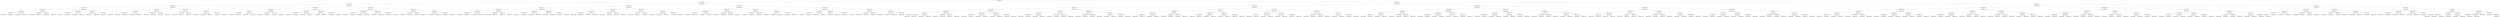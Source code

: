 digraph G{
827386022 [label="Node{data=[4238, 4238]}"]
827386022 -> 166406338
166406338 [label="Node{data=[2588, 2588]}"]
166406338 -> 319801377
319801377 [label="Node{data=[2009, 2009]}"]
319801377 -> 2088413452
2088413452 [label="Node{data=[1555, 1555]}"]
2088413452 -> 1255767037
1255767037 [label="Node{data=[1491, 1491]}"]
1255767037 -> 438626140
438626140 [label="Node{data=[1483, 1483]}"]
438626140 -> 2005363449
2005363449 [label="Node{data=[1314, 1314]}"]
2005363449 -> 1587318732
1587318732 [label="Node{data=[1276, 1276]}"]
1587318732 -> 1595605361
1595605361 [label="Node{data=[1255, 1255]}"]
1587318732 -> 1647842249
1647842249 [label="Node{data=[1289, 1289]}"]
2005363449 -> 774139349
774139349 [label="Node{data=[1456, 1456]}"]
774139349 -> 352089394
352089394 [label="Node{data=[1428, 1428]}"]
774139349 -> 325844565
325844565 [label="Node{data=[1472, 1472]}"]
438626140 -> 829358506
829358506 [label="Node{data=[1487, 1487]}"]
829358506 -> 1017682071
1017682071 [label="Node{data=[1485, 1485]}"]
1017682071 -> 1267347413
1267347413 [label="Node{data=[1484, 1484]}"]
1017682071 -> 123726247
123726247 [label="Node{data=[1486, 1486]}"]
829358506 -> 1324669623
1324669623 [label="Node{data=[1489, 1489]}"]
1324669623 -> 920686558
920686558 [label="Node{data=[1488, 1488]}"]
1324669623 -> 739174992
739174992 [label="Node{data=[1490, 1490]}"]
1255767037 -> 1424243879
1424243879 [label="Node{data=[1499, 1499]}"]
1424243879 -> 1018000878
1018000878 [label="Node{data=[1495, 1495]}"]
1018000878 -> 243373018
243373018 [label="Node{data=[1493, 1493]}"]
243373018 -> 1426502704
1426502704 [label="Node{data=[1492, 1492]}"]
243373018 -> 544389939
544389939 [label="Node{data=[1494, 1494]}"]
1018000878 -> 1999091926
1999091926 [label="Node{data=[1497, 1497]}"]
1999091926 -> 1975184043
1975184043 [label="Node{data=[1496, 1496]}"]
1999091926 -> 360539928
360539928 [label="Node{data=[1498, 1498]}"]
1424243879 -> 543423911
543423911 [label="Node{data=[1551, 1551]}"]
543423911 -> 1791496309
1791496309 [label="Node{data=[1549, 1549]}"]
1791496309 -> 1208303669
1208303669 [label="Node{data=[1548, 1548]}"]
1791496309 -> 910076810
910076810 [label="Node{data=[1550, 1550]}"]
543423911 -> 160425519
160425519 [label="Node{data=[1553, 1553]}"]
160425519 -> 602805459
602805459 [label="Node{data=[1552, 1552]}"]
160425519 -> 1099496563
1099496563 [label="Node{data=[1554, 1554]}"]
2088413452 -> 36269363
36269363 [label="Node{data=[1571, 1571]}"]
36269363 -> 1960926663
1960926663 [label="Node{data=[1563, 1563]}"]
1960926663 -> 670729988
670729988 [label="Node{data=[1559, 1559]}"]
670729988 -> 563584236
563584236 [label="Node{data=[1557, 1557]}"]
563584236 -> 1746812184
1746812184 [label="Node{data=[1556, 1556]}"]
563584236 -> 384785081
384785081 [label="Node{data=[1558, 1558]}"]
670729988 -> 1700670919
1700670919 [label="Node{data=[1561, 1561]}"]
1700670919 -> 2016656764
2016656764 [label="Node{data=[1560, 1560]}"]
1700670919 -> 1633462687
1633462687 [label="Node{data=[1562, 1562]}"]
1960926663 -> 227151263
227151263 [label="Node{data=[1567, 1567]}"]
227151263 -> 430848508
430848508 [label="Node{data=[1565, 1565]}"]
430848508 -> 2081665000
2081665000 [label="Node{data=[1564, 1564]}"]
430848508 -> 2022175140
2022175140 [label="Node{data=[1566, 1566]}"]
227151263 -> 633138654
633138654 [label="Node{data=[1569, 1569]}"]
633138654 -> 1295335756
1295335756 [label="Node{data=[1568, 1568]}"]
633138654 -> 741919725
741919725 [label="Node{data=[1570, 1570]}"]
36269363 -> 1802835231
1802835231 [label="Node{data=[1579, 1579]}"]
1802835231 -> 702928818
702928818 [label="Node{data=[1575, 1575]}"]
702928818 -> 1312672995
1312672995 [label="Node{data=[1573, 1573]}"]
1312672995 -> 615518570
615518570 [label="Node{data=[1572, 1572]}"]
1312672995 -> 1739465998
1739465998 [label="Node{data=[1574, 1574]}"]
702928818 -> 1626416654
1626416654 [label="Node{data=[1577, 1577]}"]
1626416654 -> 1082897447
1082897447 [label="Node{data=[1576, 1576]}"]
1626416654 -> 1679087133
1679087133 [label="Node{data=[1578, 1578]}"]
1802835231 -> 1912867268
1912867268 [label="Node{data=[1714, 1714]}"]
1912867268 -> 464290012
464290012 [label="Node{data=[1712, 1712]}"]
464290012 -> 102446338
102446338 [label="Node{data=[1681, 1681]}"]
464290012 -> 1149087714
1149087714 [label="Node{data=[1713, 1713]}"]
1912867268 -> 384160896
384160896 [label="Node{data=[1743, 1743]}"]
384160896 -> 1773149408
1773149408 [label="Node{data=[1741, 1741]}"]
384160896 -> 920426481
920426481 [label="Node{data=[1822, 1822]}"]
319801377 -> 536292471
536292471 [label="Node{data=[2399, 2399]}"]
536292471 -> 663665373
663665373 [label="Node{data=[2053, 2053]}"]
663665373 -> 1320220112
1320220112 [label="Node{data=[2045, 2045]}"]
1320220112 -> 469860584
469860584 [label="Node{data=[2041, 2041]}"]
469860584 -> 976458635
976458635 [label="Node{data=[2039, 2039]}"]
976458635 -> 1748606530
1748606530 [label="Node{data=[2010, 2010]}"]
976458635 -> 569309408
569309408 [label="Node{data=[2040, 2040]}"]
469860584 -> 829958901
829958901 [label="Node{data=[2043, 2043]}"]
829958901 -> 393300122
393300122 [label="Node{data=[2042, 2042]}"]
829958901 -> 857612216
857612216 [label="Node{data=[2044, 2044]}"]
1320220112 -> 1709295811
1709295811 [label="Node{data=[2049, 2049]}"]
1709295811 -> 356415752
356415752 [label="Node{data=[2047, 2047]}"]
356415752 -> 135714477
135714477 [label="Node{data=[2046, 2046]}"]
356415752 -> 1261890504
1261890504 [label="Node{data=[2048, 2048]}"]
1709295811 -> 544900541
544900541 [label="Node{data=[2051, 2051]}"]
544900541 -> 1181372035
1181372035 [label="Node{data=[2050, 2050]}"]
544900541 -> 2021083997
2021083997 [label="Node{data=[2052, 2052]}"]
663665373 -> 73631536
73631536 [label="Node{data=[2061, 2061]}"]
73631536 -> 1891679596
1891679596 [label="Node{data=[2057, 2057]}"]
1891679596 -> 1682631585
1682631585 [label="Node{data=[2055, 2055]}"]
1682631585 -> 648374742
648374742 [label="Node{data=[2054, 2054]}"]
1682631585 -> 1055334453
1055334453 [label="Node{data=[2056, 2056]}"]
1891679596 -> 1262076248
1262076248 [label="Node{data=[2059, 2059]}"]
1262076248 -> 2015181949
2015181949 [label="Node{data=[2058, 2058]}"]
1262076248 -> 1970995569
1970995569 [label="Node{data=[2060, 2060]}"]
73631536 -> 1914335587
1914335587 [label="Node{data=[2065, 2065]}"]
1914335587 -> 2007780729
2007780729 [label="Node{data=[2063, 2063]}"]
2007780729 -> 1724086565
1724086565 [label="Node{data=[2062, 2062]}"]
2007780729 -> 1268681733
1268681733 [label="Node{data=[2064, 2064]}"]
1914335587 -> 1789820284
1789820284 [label="Node{data=[2120, 2120]}"]
1789820284 -> 2147230421
2147230421 [label="Node{data=[2066, 2066]}"]
1789820284 -> 42694238
42694238 [label="Node{data=[2168, 2168]}"]
536292471 -> 1036659886
1036659886 [label="Node{data=[2448, 2448]}"]
1036659886 -> 605479926
605479926 [label="Node{data=[2440, 2440]}"]
605479926 -> 979535659
979535659 [label="Node{data=[2436, 2436]}"]
979535659 -> 1661087679
1661087679 [label="Node{data=[2401, 2401]}"]
1661087679 -> 255967277
255967277 [label="Node{data=[2400, 2400]}"]
1661087679 -> 484154208
484154208 [label="Node{data=[2402, 2402]}"]
979535659 -> 841878543
841878543 [label="Node{data=[2438, 2438]}"]
841878543 -> 1084465698
1084465698 [label="Node{data=[2437, 2437]}"]
841878543 -> 1105351347
1105351347 [label="Node{data=[2439, 2439]}"]
605479926 -> 27447668
27447668 [label="Node{data=[2444, 2444]}"]
27447668 -> 1135541051
1135541051 [label="Node{data=[2442, 2442]}"]
1135541051 -> 516023262
516023262 [label="Node{data=[2441, 2441]}"]
1135541051 -> 1298488703
1298488703 [label="Node{data=[2443, 2443]}"]
27447668 -> 1524309206
1524309206 [label="Node{data=[2446, 2446]}"]
1524309206 -> 1847083925
1847083925 [label="Node{data=[2445, 2445]}"]
1524309206 -> 2144768667
2144768667 [label="Node{data=[2447, 2447]}"]
1036659886 -> 415213243
415213243 [label="Node{data=[2580, 2580]}"]
415213243 -> 436221142
436221142 [label="Node{data=[2576, 2576]}"]
436221142 -> 908642536
908642536 [label="Node{data=[2463, 2463]}"]
908642536 -> 2099369724
2099369724 [label="Node{data=[2449, 2449]}"]
908642536 -> 407780765
407780765 [label="Node{data=[2561, 2561]}"]
436221142 -> 57875654
57875654 [label="Node{data=[2578, 2578]}"]
57875654 -> 1944906696
1944906696 [label="Node{data=[2577, 2577]}"]
57875654 -> 8996223
8996223 [label="Node{data=[2579, 2579]}"]
415213243 -> 1765941798
1765941798 [label="Node{data=[2584, 2584]}"]
1765941798 -> 1926006500
1926006500 [label="Node{data=[2582, 2582]}"]
1926006500 -> 1718256094
1718256094 [label="Node{data=[2581, 2581]}"]
1926006500 -> 738362065
738362065 [label="Node{data=[2583, 2583]}"]
1765941798 -> 1420412517
1420412517 [label="Node{data=[2586, 2586]}"]
1420412517 -> 1120174514
1120174514 [label="Node{data=[2585, 2585]}"]
1420412517 -> 1880267845
1880267845 [label="Node{data=[2587, 2587]}"]
166406338 -> 1212062876
1212062876 [label="Node{data=[2765, 2765]}"]
1212062876 -> 1379856656
1379856656 [label="Node{data=[2693, 2693]}"]
1379856656 -> 881927156
881927156 [label="Node{data=[2677, 2677]}"]
881927156 -> 1342529943
1342529943 [label="Node{data=[2596, 2596]}"]
1342529943 -> 1826868599
1826868599 [label="Node{data=[2592, 2592]}"]
1826868599 -> 1240467338
1240467338 [label="Node{data=[2590, 2590]}"]
1240467338 -> 1958941635
1958941635 [label="Node{data=[2589, 2589]}"]
1240467338 -> 263310613
263310613 [label="Node{data=[2591, 2591]}"]
1826868599 -> 2102079969
2102079969 [label="Node{data=[2594, 2594]}"]
2102079969 -> 885958037
885958037 [label="Node{data=[2593, 2593]}"]
2102079969 -> 1493169604
1493169604 [label="Node{data=[2595, 2595]}"]
1342529943 -> 1504133803
1504133803 [label="Node{data=[2673, 2673]}"]
1504133803 -> 2101847111
2101847111 [label="Node{data=[2671, 2671]}"]
2101847111 -> 1021596791
1021596791 [label="Node{data=[2597, 2597]}"]
2101847111 -> 454215674
454215674 [label="Node{data=[2672, 2672]}"]
1504133803 -> 2017684521
2017684521 [label="Node{data=[2675, 2675]}"]
2017684521 -> 954632954
954632954 [label="Node{data=[2674, 2674]}"]
2017684521 -> 641672829
641672829 [label="Node{data=[2676, 2676]}"]
881927156 -> 731842647
731842647 [label="Node{data=[2685, 2685]}"]
731842647 -> 1214122793
1214122793 [label="Node{data=[2681, 2681]}"]
1214122793 -> 1155791234
1155791234 [label="Node{data=[2679, 2679]}"]
1155791234 -> 464528301
464528301 [label="Node{data=[2678, 2678]}"]
1155791234 -> 1220435260
1220435260 [label="Node{data=[2680, 2680]}"]
1214122793 -> 1887506497
1887506497 [label="Node{data=[2683, 2683]}"]
1887506497 -> 729143354
729143354 [label="Node{data=[2682, 2682]}"]
1887506497 -> 834808754
834808754 [label="Node{data=[2684, 2684]}"]
731842647 -> 187684619
187684619 [label="Node{data=[2689, 2689]}"]
187684619 -> 1934937399
1934937399 [label="Node{data=[2687, 2687]}"]
1934937399 -> 1994751855
1994751855 [label="Node{data=[2686, 2686]}"]
1934937399 -> 1457149370
1457149370 [label="Node{data=[2688, 2688]}"]
187684619 -> 590895077
590895077 [label="Node{data=[2691, 2691]}"]
590895077 -> 1993345984
1993345984 [label="Node{data=[2690, 2690]}"]
590895077 -> 731061362
731061362 [label="Node{data=[2692, 2692]}"]
1379856656 -> 803269439
803269439 [label="Node{data=[2709, 2709]}"]
803269439 -> 1309021785
1309021785 [label="Node{data=[2701, 2701]}"]
1309021785 -> 947821138
947821138 [label="Node{data=[2697, 2697]}"]
947821138 -> 196964771
196964771 [label="Node{data=[2695, 2695]}"]
196964771 -> 590142200
590142200 [label="Node{data=[2694, 2694]}"]
196964771 -> 1575400474
1575400474 [label="Node{data=[2696, 2696]}"]
947821138 -> 285612542
285612542 [label="Node{data=[2699, 2699]}"]
285612542 -> 1909867028
1909867028 [label="Node{data=[2698, 2698]}"]
285612542 -> 879279564
879279564 [label="Node{data=[2700, 2700]}"]
1309021785 -> 1548126527
1548126527 [label="Node{data=[2705, 2705]}"]
1548126527 -> 2108600992
2108600992 [label="Node{data=[2703, 2703]}"]
2108600992 -> 1043040739
1043040739 [label="Node{data=[2702, 2702]}"]
2108600992 -> 1331479863
1331479863 [label="Node{data=[2704, 2704]}"]
1548126527 -> 666612370
666612370 [label="Node{data=[2707, 2707]}"]
666612370 -> 789065591
789065591 [label="Node{data=[2706, 2706]}"]
666612370 -> 1301209060
1301209060 [label="Node{data=[2708, 2708]}"]
803269439 -> 1683148319
1683148319 [label="Node{data=[2757, 2757]}"]
1683148319 -> 503828261
503828261 [label="Node{data=[2713, 2713]}"]
503828261 -> 1880762373
1880762373 [label="Node{data=[2711, 2711]}"]
1880762373 -> 1271965725
1271965725 [label="Node{data=[2710, 2710]}"]
1880762373 -> 956343630
956343630 [label="Node{data=[2712, 2712]}"]
503828261 -> 425606060
425606060 [label="Node{data=[2755, 2755]}"]
425606060 -> 950362754
950362754 [label="Node{data=[2754, 2754]}"]
425606060 -> 1987814859
1987814859 [label="Node{data=[2756, 2756]}"]
1683148319 -> 1248674975
1248674975 [label="Node{data=[2761, 2761]}"]
1248674975 -> 570852645
570852645 [label="Node{data=[2759, 2759]}"]
570852645 -> 824459925
824459925 [label="Node{data=[2758, 2758]}"]
570852645 -> 442170503
442170503 [label="Node{data=[2760, 2760]}"]
1248674975 -> 984816367
984816367 [label="Node{data=[2763, 2763]}"]
984816367 -> 747282225
747282225 [label="Node{data=[2762, 2762]}"]
984816367 -> 1059668191
1059668191 [label="Node{data=[2764, 2764]}"]
1212062876 -> 1926901113
1926901113 [label="Node{data=[3375, 3375]}"]
1926901113 -> 1344026031
1344026031 [label="Node{data=[3297, 3297]}"]
1344026031 -> 672619402
672619402 [label="Node{data=[2864, 2864]}"]
672619402 -> 1573767663
1573767663 [label="Node{data=[2817, 2817]}"]
1573767663 -> 2120189642
2120189642 [label="Node{data=[2775, 2775]}"]
2120189642 -> 1331652067
1331652067 [label="Node{data=[2766, 2766]}"]
2120189642 -> 1560718473
1560718473 [label="Node{data=[2799, 2799]}"]
1573767663 -> 1849132151
1849132151 [label="Node{data=[2862, 2862]}"]
1849132151 -> 1817982637
1817982637 [label="Node{data=[2829, 2829]}"]
1849132151 -> 1486370488
1486370488 [label="Node{data=[2863, 2863]}"]
672619402 -> 806529990
806529990 [label="Node{data=[2939, 2939]}"]
806529990 -> 1658094991
1658094991 [label="Node{data=[2866, 2866]}"]
1658094991 -> 1873817126
1873817126 [label="Node{data=[2865, 2865]}"]
1658094991 -> 1988425886
1988425886 [label="Node{data=[2886, 2886]}"]
806529990 -> 1399660819
1399660819 [label="Node{data=[3004, 3004]}"]
1399660819 -> 366165516
366165516 [label="Node{data=[2969, 2969]}"]
1399660819 -> 2080174990
2080174990 [label="Node{data=[3113, 3113]}"]
1344026031 -> 720221287
720221287 [label="Node{data=[3367, 3367]}"]
720221287 -> 271740304
271740304 [label="Node{data=[3363, 3363]}"]
271740304 -> 471663300
471663300 [label="Node{data=[3361, 3361]}"]
471663300 -> 14807626
14807626 [label="Node{data=[3329, 3329]}"]
471663300 -> 1206399165
1206399165 [label="Node{data=[3362, 3362]}"]
271740304 -> 1152748349
1152748349 [label="Node{data=[3365, 3365]}"]
1152748349 -> 818588237
818588237 [label="Node{data=[3364, 3364]}"]
1152748349 -> 1068924348
1068924348 [label="Node{data=[3366, 3366]}"]
720221287 -> 970837807
970837807 [label="Node{data=[3371, 3371]}"]
970837807 -> 1373194058
1373194058 [label="Node{data=[3369, 3369]}"]
1373194058 -> 874776574
874776574 [label="Node{data=[3368, 3368]}"]
1373194058 -> 955504475
955504475 [label="Node{data=[3370, 3370]}"]
970837807 -> 1870709725
1870709725 [label="Node{data=[3373, 3373]}"]
1870709725 -> 1954032240
1954032240 [label="Node{data=[3372, 3372]}"]
1870709725 -> 1626855670
1626855670 [label="Node{data=[3374, 3374]}"]
1926901113 -> 1176015548
1176015548 [label="Node{data=[3733, 3733]}"]
1176015548 -> 795819913
795819913 [label="Node{data=[3725, 3725]}"]
795819913 -> 443661246
443661246 [label="Node{data=[3492, 3492]}"]
443661246 -> 1151328366
1151328366 [label="Node{data=[3420, 3420]}"]
1151328366 -> 1175455539
1175455539 [label="Node{data=[3376, 3376]}"]
1151328366 -> 282458895
282458895 [label="Node{data=[3439, 3439]}"]
443661246 -> 133041888
133041888 [label="Node{data=[3723, 3723]}"]
133041888 -> 1011417827
1011417827 [label="Node{data=[3687, 3687]}"]
133041888 -> 2049356742
2049356742 [label="Node{data=[3724, 3724]}"]
795819913 -> 1158951438
1158951438 [label="Node{data=[3729, 3729]}"]
1158951438 -> 855289154
855289154 [label="Node{data=[3727, 3727]}"]
855289154 -> 1188098020
1188098020 [label="Node{data=[3726, 3726]}"]
855289154 -> 153607291
153607291 [label="Node{data=[3728, 3728]}"]
1158951438 -> 1833376531
1833376531 [label="Node{data=[3731, 3731]}"]
1833376531 -> 170928964
170928964 [label="Node{data=[3730, 3730]}"]
1833376531 -> 1264470569
1264470569 [label="Node{data=[3732, 3732]}"]
1176015548 -> 2091750205
2091750205 [label="Node{data=[3897, 3897]}"]
2091750205 -> 703041592
703041592 [label="Node{data=[3737, 3737]}"]
703041592 -> 570881099
570881099 [label="Node{data=[3735, 3735]}"]
570881099 -> 456191264
456191264 [label="Node{data=[3734, 3734]}"]
570881099 -> 194294016
194294016 [label="Node{data=[3736, 3736]}"]
703041592 -> 518489626
518489626 [label="Node{data=[3776, 3776]}"]
518489626 -> 198610209
198610209 [label="Node{data=[3775, 3775]}"]
518489626 -> 395520150
395520150 [label="Node{data=[3843, 3843]}"]
2091750205 -> 958502869
958502869 [label="Node{data=[4234, 4234]}"]
958502869 -> 466883005
466883005 [label="Node{data=[4112, 4112]}"]
466883005 -> 609495139
609495139 [label="Node{data=[4111, 4111]}"]
466883005 -> 713909223
713909223 [label="Node{data=[4233, 4233]}"]
958502869 -> 522700380
522700380 [label="Node{data=[4236, 4236]}"]
522700380 -> 616916476
616916476 [label="Node{data=[4235, 4235]}"]
522700380 -> 559371831
559371831 [label="Node{data=[4237, 4237]}"]
827386022 -> 1619303329
1619303329 [label="Node{data=[8570, 8570]}"]
1619303329 -> 1102095563
1102095563 [label="Node{data=[5434, 5434]}"]
1102095563 -> 1322632068
1322632068 [label="Node{data=[4670, 4670]}"]
1322632068 -> 1437127303
1437127303 [label="Node{data=[4291, 4291]}"]
1437127303 -> 297079296
297079296 [label="Node{data=[4254, 4254]}"]
297079296 -> 1441233409
1441233409 [label="Node{data=[4246, 4246]}"]
1441233409 -> 894323418
894323418 [label="Node{data=[4242, 4242]}"]
894323418 -> 643926558
643926558 [label="Node{data=[4240, 4240]}"]
643926558 -> 536717760
536717760 [label="Node{data=[4239, 4239]}"]
643926558 -> 1898245964
1898245964 [label="Node{data=[4241, 4241]}"]
894323418 -> 922448680
922448680 [label="Node{data=[4244, 4244]}"]
922448680 -> 476069523
476069523 [label="Node{data=[4243, 4243]}"]
922448680 -> 1847670646
1847670646 [label="Node{data=[4245, 4245]}"]
1441233409 -> 950659953
950659953 [label="Node{data=[4250, 4250]}"]
950659953 -> 1428598143
1428598143 [label="Node{data=[4248, 4248]}"]
1428598143 -> 1211078126
1211078126 [label="Node{data=[4247, 4247]}"]
1428598143 -> 802328858
802328858 [label="Node{data=[4249, 4249]}"]
950659953 -> 1490490866
1490490866 [label="Node{data=[4252, 4252]}"]
1490490866 -> 955909826
955909826 [label="Node{data=[4251, 4251]}"]
1490490866 -> 214852822
214852822 [label="Node{data=[4253, 4253]}"]
297079296 -> 934243860
934243860 [label="Node{data=[4283, 4283]}"]
934243860 -> 1463256470
1463256470 [label="Node{data=[4279, 4279]}"]
1463256470 -> 1058231716
1058231716 [label="Node{data=[4277, 4277]}"]
1058231716 -> 1074036292
1074036292 [label="Node{data=[4255, 4255]}"]
1058231716 -> 202860446
202860446 [label="Node{data=[4278, 4278]}"]
1463256470 -> 1743214783
1743214783 [label="Node{data=[4281, 4281]}"]
1743214783 -> 1115463570
1115463570 [label="Node{data=[4280, 4280]}"]
1743214783 -> 568934343
568934343 [label="Node{data=[4282, 4282]}"]
934243860 -> 385189875
385189875 [label="Node{data=[4287, 4287]}"]
385189875 -> 1267337010
1267337010 [label="Node{data=[4285, 4285]}"]
1267337010 -> 1840021982
1840021982 [label="Node{data=[4284, 4284]}"]
1267337010 -> 97750187
97750187 [label="Node{data=[4286, 4286]}"]
385189875 -> 1067665917
1067665917 [label="Node{data=[4289, 4289]}"]
1067665917 -> 604727980
604727980 [label="Node{data=[4288, 4288]}"]
1067665917 -> 757120386
757120386 [label="Node{data=[4290, 4290]}"]
1437127303 -> 881838681
881838681 [label="Node{data=[4459, 4459]}"]
881838681 -> 289837460
289837460 [label="Node{data=[4426, 4426]}"]
289837460 -> 1852299034
1852299034 [label="Node{data=[4341, 4341]}"]
1852299034 -> 1174645753
1174645753 [label="Node{data=[4293, 4293]}"]
1174645753 -> 202669154
202669154 [label="Node{data=[4292, 4292]}"]
1174645753 -> 695965253
695965253 [label="Node{data=[4325, 4325]}"]
1852299034 -> 2037664631
2037664631 [label="Node{data=[4370, 4370]}"]
2037664631 -> 577989571
577989571 [label="Node{data=[4345, 4345]}"]
2037664631 -> 229368963
229368963 [label="Node{data=[4419, 4419]}"]
289837460 -> 2023195341
2023195341 [label="Node{data=[4455, 4455]}"]
2023195341 -> 602100059
602100059 [label="Node{data=[4453, 4453]}"]
602100059 -> 452397975
452397975 [label="Node{data=[4452, 4452]}"]
602100059 -> 1219132342
1219132342 [label="Node{data=[4454, 4454]}"]
2023195341 -> 216992132
216992132 [label="Node{data=[4457, 4457]}"]
216992132 -> 901769419
901769419 [label="Node{data=[4456, 4456]}"]
216992132 -> 397866584
397866584 [label="Node{data=[4458, 4458]}"]
881838681 -> 207247571
207247571 [label="Node{data=[4467, 4467]}"]
207247571 -> 2022560757
2022560757 [label="Node{data=[4463, 4463]}"]
2022560757 -> 851350943
851350943 [label="Node{data=[4461, 4461]}"]
851350943 -> 312127910
312127910 [label="Node{data=[4460, 4460]}"]
851350943 -> 1289289702
1289289702 [label="Node{data=[4462, 4462]}"]
2022560757 -> 1524408307
1524408307 [label="Node{data=[4465, 4465]}"]
1524408307 -> 478735194
478735194 [label="Node{data=[4464, 4464]}"]
1524408307 -> 1540914924
1540914924 [label="Node{data=[4466, 4466]}"]
207247571 -> 1349819838
1349819838 [label="Node{data=[4546, 4546]}"]
1349819838 -> 1860805444
1860805444 [label="Node{data=[4469, 4469]}"]
1860805444 -> 895502328
895502328 [label="Node{data=[4468, 4468]}"]
1860805444 -> 769093798
769093798 [label="Node{data=[4531, 4531]}"]
1349819838 -> 1497010639
1497010639 [label="Node{data=[4603, 4603]}"]
1497010639 -> 2062219823
2062219823 [label="Node{data=[4559, 4559]}"]
1497010639 -> 1300380941
1300380941 [label="Node{data=[4636, 4636]}"]
1322632068 -> 1539716699
1539716699 [label="Node{data=[5129, 5129]}"]
1539716699 -> 1451192325
1451192325 [label="Node{data=[5071, 5071]}"]
1451192325 -> 2078921575
2078921575 [label="Node{data=[5063, 5063]}"]
2078921575 -> 660595522
660595522 [label="Node{data=[5004, 5004]}"]
660595522 -> 1304522012
1304522012 [label="Node{data=[4743, 4743]}"]
1304522012 -> 1611908089
1611908089 [label="Node{data=[4698, 4698]}"]
1304522012 -> 1431590519
1431590519 [label="Node{data=[4977, 4977]}"]
660595522 -> 222947948
222947948 [label="Node{data=[5061, 5061]}"]
222947948 -> 1269223252
1269223252 [label="Node{data=[5060, 5060]}"]
222947948 -> 894747090
894747090 [label="Node{data=[5062, 5062]}"]
2078921575 -> 1111809761
1111809761 [label="Node{data=[5067, 5067]}"]
1111809761 -> 1853007
1853007 [label="Node{data=[5065, 5065]}"]
1853007 -> 2109601143
2109601143 [label="Node{data=[5064, 5064]}"]
1853007 -> 1861546307
1861546307 [label="Node{data=[5066, 5066]}"]
1111809761 -> 170105258
170105258 [label="Node{data=[5069, 5069]}"]
170105258 -> 1760528543
1760528543 [label="Node{data=[5068, 5068]}"]
170105258 -> 2053885624
2053885624 [label="Node{data=[5070, 5070]}"]
1451192325 -> 870078047
870078047 [label="Node{data=[5121, 5121]}"]
870078047 -> 623142727
623142727 [label="Node{data=[5075, 5075]}"]
623142727 -> 823896076
823896076 [label="Node{data=[5073, 5073]}"]
823896076 -> 354533017
354533017 [label="Node{data=[5072, 5072]}"]
823896076 -> 1142848716
1142848716 [label="Node{data=[5074, 5074]}"]
623142727 -> 1116091735
1116091735 [label="Node{data=[5077, 5077]}"]
1116091735 -> 775012035
775012035 [label="Node{data=[5076, 5076]}"]
1116091735 -> 922491114
922491114 [label="Node{data=[5120, 5120]}"]
870078047 -> 28572389
28572389 [label="Node{data=[5125, 5125]}"]
28572389 -> 1919699721
1919699721 [label="Node{data=[5123, 5123]}"]
1919699721 -> 1359488033
1359488033 [label="Node{data=[5122, 5122]}"]
1919699721 -> 132468130
132468130 [label="Node{data=[5124, 5124]}"]
28572389 -> 429914985
429914985 [label="Node{data=[5127, 5127]}"]
429914985 -> 163303248
163303248 [label="Node{data=[5126, 5126]}"]
429914985 -> 419613546
419613546 [label="Node{data=[5128, 5128]}"]
1539716699 -> 883363253
883363253 [label="Node{data=[5145, 5145]}"]
883363253 -> 1376120059
1376120059 [label="Node{data=[5137, 5137]}"]
1376120059 -> 85158052
85158052 [label="Node{data=[5133, 5133]}"]
85158052 -> 180730615
180730615 [label="Node{data=[5131, 5131]}"]
180730615 -> 109302975
109302975 [label="Node{data=[5130, 5130]}"]
180730615 -> 2073858720
2073858720 [label="Node{data=[5132, 5132]}"]
85158052 -> 1708430143
1708430143 [label="Node{data=[5135, 5135]}"]
1708430143 -> 1122082672
1122082672 [label="Node{data=[5134, 5134]}"]
1708430143 -> 1516211647
1516211647 [label="Node{data=[5136, 5136]}"]
1376120059 -> 1162419654
1162419654 [label="Node{data=[5141, 5141]}"]
1162419654 -> 71643963
71643963 [label="Node{data=[5139, 5139]}"]
71643963 -> 1251030748
1251030748 [label="Node{data=[5138, 5138]}"]
71643963 -> 1812293700
1812293700 [label="Node{data=[5140, 5140]}"]
1162419654 -> 1638919983
1638919983 [label="Node{data=[5143, 5143]}"]
1638919983 -> 1281283274
1281283274 [label="Node{data=[5142, 5142]}"]
1638919983 -> 255470667
255470667 [label="Node{data=[5144, 5144]}"]
883363253 -> 1211769504
1211769504 [label="Node{data=[5153, 5153]}"]
1211769504 -> 1458727455
1458727455 [label="Node{data=[5149, 5149]}"]
1458727455 -> 1823480975
1823480975 [label="Node{data=[5147, 5147]}"]
1823480975 -> 842411302
842411302 [label="Node{data=[5146, 5146]}"]
1823480975 -> 729818850
729818850 [label="Node{data=[5148, 5148]}"]
1458727455 -> 1860633375
1860633375 [label="Node{data=[5151, 5151]}"]
1860633375 -> 48184872
48184872 [label="Node{data=[5150, 5150]}"]
1860633375 -> 17005640
17005640 [label="Node{data=[5152, 5152]}"]
1211769504 -> 723447228
723447228 [label="Node{data=[5157, 5157]}"]
723447228 -> 2109205563
2109205563 [label="Node{data=[5155, 5155]}"]
2109205563 -> 107131867
107131867 [label="Node{data=[5154, 5154]}"]
2109205563 -> 471432803
471432803 [label="Node{data=[5156, 5156]}"]
723447228 -> 1085670225
1085670225 [label="Node{data=[5159, 5159]}"]
1085670225 -> 44235080
44235080 [label="Node{data=[5158, 5158]}"]
1085670225 -> 298675884
298675884 [label="Node{data=[5433, 5433]}"]
1102095563 -> 1190195344
1190195344 [label="Node{data=[7442, 7442]}"]
1190195344 -> 908910484
908910484 [label="Node{data=[5478, 5478]}"]
908910484 -> 592513184
592513184 [label="Node{data=[5450, 5450]}"]
592513184 -> 1494465128
1494465128 [label="Node{data=[5442, 5442]}"]
1494465128 -> 413574570
413574570 [label="Node{data=[5438, 5438]}"]
413574570 -> 1210452309
1210452309 [label="Node{data=[5436, 5436]}"]
1210452309 -> 1670978809
1670978809 [label="Node{data=[5435, 5435]}"]
1210452309 -> 656226840
656226840 [label="Node{data=[5437, 5437]}"]
413574570 -> 180048036
180048036 [label="Node{data=[5440, 5440]}"]
180048036 -> 1924107271
1924107271 [label="Node{data=[5439, 5439]}"]
180048036 -> 1509570687
1509570687 [label="Node{data=[5441, 5441]}"]
1494465128 -> 393811106
393811106 [label="Node{data=[5446, 5446]}"]
393811106 -> 1192708249
1192708249 [label="Node{data=[5444, 5444]}"]
1192708249 -> 1230384072
1230384072 [label="Node{data=[5443, 5443]}"]
1192708249 -> 1097325405
1097325405 [label="Node{data=[5445, 5445]}"]
393811106 -> 518261719
518261719 [label="Node{data=[5448, 5448]}"]
518261719 -> 1674238738
1674238738 [label="Node{data=[5447, 5447]}"]
518261719 -> 456832200
456832200 [label="Node{data=[5449, 5449]}"]
592513184 -> 1693985217
1693985217 [label="Node{data=[5470, 5470]}"]
1693985217 -> 1518091322
1518091322 [label="Node{data=[5466, 5466]}"]
1518091322 -> 1868267052
1868267052 [label="Node{data=[5464, 5464]}"]
1868267052 -> 562629627
562629627 [label="Node{data=[5463, 5463]}"]
1868267052 -> 68847658
68847658 [label="Node{data=[5465, 5465]}"]
1518091322 -> 1069345151
1069345151 [label="Node{data=[5468, 5468]}"]
1069345151 -> 186796730
186796730 [label="Node{data=[5467, 5467]}"]
1069345151 -> 1646092022
1646092022 [label="Node{data=[5469, 5469]}"]
1693985217 -> 840356167
840356167 [label="Node{data=[5474, 5474]}"]
840356167 -> 1790521707
1790521707 [label="Node{data=[5472, 5472]}"]
1790521707 -> 1935135004
1935135004 [label="Node{data=[5471, 5471]}"]
1790521707 -> 2067123054
2067123054 [label="Node{data=[5473, 5473]}"]
840356167 -> 2133701030
2133701030 [label="Node{data=[5476, 5476]}"]
2133701030 -> 1555887425
1555887425 [label="Node{data=[5475, 5475]}"]
2133701030 -> 288231675
288231675 [label="Node{data=[5477, 5477]}"]
908910484 -> 1150666507
1150666507 [label="Node{data=[5847, 5847]}"]
1150666507 -> 1453850302
1453850302 [label="Node{data=[5813, 5813]}"]
1453850302 -> 1829380054
1829380054 [label="Node{data=[5482, 5482]}"]
1829380054 -> 214065988
214065988 [label="Node{data=[5480, 5480]}"]
214065988 -> 1711620168
1711620168 [label="Node{data=[5479, 5479]}"]
214065988 -> 255721528
255721528 [label="Node{data=[5481, 5481]}"]
1829380054 -> 846678694
846678694 [label="Node{data=[5607, 5607]}"]
846678694 -> 758175727
758175727 [label="Node{data=[5483, 5483]}"]
846678694 -> 1643889921
1643889921 [label="Node{data=[5632, 5632]}"]
1453850302 -> 515585734
515585734 [label="Node{data=[5843, 5843]}"]
515585734 -> 370240973
370240973 [label="Node{data=[5841, 5841]}"]
370240973 -> 1035296591
1035296591 [label="Node{data=[5840, 5840]}"]
370240973 -> 47797813
47797813 [label="Node{data=[5842, 5842]}"]
515585734 -> 1158897070
1158897070 [label="Node{data=[5845, 5845]}"]
1158897070 -> 1483816900
1483816900 [label="Node{data=[5844, 5844]}"]
1158897070 -> 1328106658
1328106658 [label="Node{data=[5846, 5846]}"]
1150666507 -> 126469004
126469004 [label="Node{data=[5855, 5855]}"]
126469004 -> 1479020798
1479020798 [label="Node{data=[5851, 5851]}"]
1479020798 -> 167152416
167152416 [label="Node{data=[5849, 5849]}"]
167152416 -> 205495008
205495008 [label="Node{data=[5848, 5848]}"]
167152416 -> 1172553032
1172553032 [label="Node{data=[5850, 5850]}"]
1479020798 -> 1565846250
1565846250 [label="Node{data=[5853, 5853]}"]
1565846250 -> 1615255019
1615255019 [label="Node{data=[5852, 5852]}"]
1565846250 -> 283028377
283028377 [label="Node{data=[5854, 5854]}"]
126469004 -> 1208966455
1208966455 [label="Node{data=[7438, 7438]}"]
1208966455 -> 846658918
846658918 [label="Node{data=[5955, 5955]}"]
846658918 -> 1690931022
1690931022 [label="Node{data=[5914, 5914]}"]
846658918 -> 28209709
28209709 [label="Node{data=[6408, 6408]}"]
1208966455 -> 872051146
872051146 [label="Node{data=[7440, 7440]}"]
872051146 -> 912406302
912406302 [label="Node{data=[7439, 7439]}"]
872051146 -> 511274339
511274339 [label="Node{data=[7441, 7441]}"]
1190195344 -> 1815366555
1815366555 [label="Node{data=[8538, 8538]}"]
1815366555 -> 203428854
203428854 [label="Node{data=[7946, 7946]}"]
203428854 -> 727519147
727519147 [label="Node{data=[7450, 7450]}"]
727519147 -> 2124053974
2124053974 [label="Node{data=[7446, 7446]}"]
2124053974 -> 809273613
809273613 [label="Node{data=[7444, 7444]}"]
809273613 -> 1016038239
1016038239 [label="Node{data=[7443, 7443]}"]
809273613 -> 2146231090
2146231090 [label="Node{data=[7445, 7445]}"]
2124053974 -> 1379222996
1379222996 [label="Node{data=[7448, 7448]}"]
1379222996 -> 102095486
102095486 [label="Node{data=[7447, 7447]}"]
1379222996 -> 1178612888
1178612888 [label="Node{data=[7449, 7449]}"]
727519147 -> 1580050961
1580050961 [label="Node{data=[7620, 7620]}"]
1580050961 -> 651059173
651059173 [label="Node{data=[7452, 7452]}"]
651059173 -> 245409640
245409640 [label="Node{data=[7451, 7451]}"]
651059173 -> 1233368784
1233368784 [label="Node{data=[7545, 7545]}"]
1580050961 -> 2060316883
2060316883 [label="Node{data=[7622, 7622]}"]
2060316883 -> 774416664
774416664 [label="Node{data=[7621, 7621]}"]
2060316883 -> 632868946
632868946 [label="Node{data=[7714, 7714]}"]
203428854 -> 1901713155
1901713155 [label="Node{data=[8530, 8530]}"]
1901713155 -> 1686629011
1686629011 [label="Node{data=[8526, 8526]}"]
1686629011 -> 260894578
260894578 [label="Node{data=[8023, 8023]}"]
260894578 -> 1817547921
1817547921 [label="Node{data=[7994, 7994]}"]
260894578 -> 1401661399
1401661399 [label="Node{data=[8498, 8498]}"]
1686629011 -> 134421575
134421575 [label="Node{data=[8528, 8528]}"]
134421575 -> 1620870474
1620870474 [label="Node{data=[8527, 8527]}"]
134421575 -> 539849940
539849940 [label="Node{data=[8529, 8529]}"]
1901713155 -> 773245465
773245465 [label="Node{data=[8534, 8534]}"]
773245465 -> 1046940344
1046940344 [label="Node{data=[8532, 8532]}"]
1046940344 -> 987070187
987070187 [label="Node{data=[8531, 8531]}"]
1046940344 -> 1905604273
1905604273 [label="Node{data=[8533, 8533]}"]
773245465 -> 1766554776
1766554776 [label="Node{data=[8536, 8536]}"]
1766554776 -> 1879022019
1879022019 [label="Node{data=[8535, 8535]}"]
1766554776 -> 2127335665
2127335665 [label="Node{data=[8537, 8537]}"]
1815366555 -> 640942375
640942375 [label="Node{data=[8554, 8554]}"]
640942375 -> 338233029
338233029 [label="Node{data=[8546, 8546]}"]
338233029 -> 126596098
126596098 [label="Node{data=[8542, 8542]}"]
126596098 -> 500889370
500889370 [label="Node{data=[8540, 8540]}"]
500889370 -> 467787967
467787967 [label="Node{data=[8539, 8539]}"]
500889370 -> 1201848872
1201848872 [label="Node{data=[8541, 8541]}"]
126596098 -> 492000634
492000634 [label="Node{data=[8544, 8544]}"]
492000634 -> 1467683821
1467683821 [label="Node{data=[8543, 8543]}"]
492000634 -> 1124853157
1124853157 [label="Node{data=[8545, 8545]}"]
338233029 -> 308923502
308923502 [label="Node{data=[8550, 8550]}"]
308923502 -> 353809372
353809372 [label="Node{data=[8548, 8548]}"]
353809372 -> 444415720
444415720 [label="Node{data=[8547, 8547]}"]
353809372 -> 113759951
113759951 [label="Node{data=[8549, 8549]}"]
308923502 -> 1519481029
1519481029 [label="Node{data=[8552, 8552]}"]
1519481029 -> 2050600984
2050600984 [label="Node{data=[8551, 8551]}"]
1519481029 -> 155212745
155212745 [label="Node{data=[8553, 8553]}"]
640942375 -> 831096192
831096192 [label="Node{data=[8562, 8562]}"]
831096192 -> 1624235052
1624235052 [label="Node{data=[8558, 8558]}"]
1624235052 -> 1463880029
1463880029 [label="Node{data=[8556, 8556]}"]
1463880029 -> 1557438063
1557438063 [label="Node{data=[8555, 8555]}"]
1463880029 -> 562865648
562865648 [label="Node{data=[8557, 8557]}"]
1624235052 -> 1060909905
1060909905 [label="Node{data=[8560, 8560]}"]
1060909905 -> 1625869834
1625869834 [label="Node{data=[8559, 8559]}"]
1060909905 -> 414647198
414647198 [label="Node{data=[8561, 8561]}"]
831096192 -> 1548781149
1548781149 [label="Node{data=[8566, 8566]}"]
1548781149 -> 44601405
44601405 [label="Node{data=[8564, 8564]}"]
44601405 -> 605460220
605460220 [label="Node{data=[8563, 8563]}"]
44601405 -> 69061139
69061139 [label="Node{data=[8565, 8565]}"]
1548781149 -> 1554503331
1554503331 [label="Node{data=[8568, 8568]}"]
1554503331 -> 449350770
449350770 [label="Node{data=[8567, 8567]}"]
1554503331 -> 184113313
184113313 [label="Node{data=[8569, 8569]}"]
1619303329 -> 1625183935
1625183935 [label="Node{data=[9271, 9271]}"]
1625183935 -> 44996297
44996297 [label="Node{data=[8634, 8634]}"]
44996297 -> 1549480434
1549480434 [label="Node{data=[8602, 8602]}"]
1549480434 -> 472336008
472336008 [label="Node{data=[8586, 8586]}"]
472336008 -> 241078301
241078301 [label="Node{data=[8578, 8578]}"]
241078301 -> 2024818625
2024818625 [label="Node{data=[8574, 8574]}"]
2024818625 -> 2103524740
2103524740 [label="Node{data=[8572, 8572]}"]
2103524740 -> 1540630438
1540630438 [label="Node{data=[8571, 8571]}"]
2103524740 -> 561027769
561027769 [label="Node{data=[8573, 8573]}"]
2024818625 -> 1527009049
1527009049 [label="Node{data=[8576, 8576]}"]
1527009049 -> 805164256
805164256 [label="Node{data=[8575, 8575]}"]
1527009049 -> 1433284526
1433284526 [label="Node{data=[8577, 8577]}"]
241078301 -> 1894699752
1894699752 [label="Node{data=[8582, 8582]}"]
1894699752 -> 166405995
166405995 [label="Node{data=[8580, 8580]}"]
166405995 -> 1215342690
1215342690 [label="Node{data=[8579, 8579]}"]
166405995 -> 1816657309
1816657309 [label="Node{data=[8581, 8581]}"]
1894699752 -> 1782057839
1782057839 [label="Node{data=[8584, 8584]}"]
1782057839 -> 985184572
985184572 [label="Node{data=[8583, 8583]}"]
1782057839 -> 2009474481
2009474481 [label="Node{data=[8585, 8585]}"]
472336008 -> 616465857
616465857 [label="Node{data=[8594, 8594]}"]
616465857 -> 251105610
251105610 [label="Node{data=[8590, 8590]}"]
251105610 -> 1912191217
1912191217 [label="Node{data=[8588, 8588]}"]
1912191217 -> 936702162
936702162 [label="Node{data=[8587, 8587]}"]
1912191217 -> 1737816932
1737816932 [label="Node{data=[8589, 8589]}"]
251105610 -> 1432046365
1432046365 [label="Node{data=[8592, 8592]}"]
1432046365 -> 1775853431
1775853431 [label="Node{data=[8591, 8591]}"]
1432046365 -> 2040226046
2040226046 [label="Node{data=[8593, 8593]}"]
616465857 -> 957676402
957676402 [label="Node{data=[8598, 8598]}"]
957676402 -> 907562222
907562222 [label="Node{data=[8596, 8596]}"]
907562222 -> 362389437
362389437 [label="Node{data=[8595, 8595]}"]
907562222 -> 933728608
933728608 [label="Node{data=[8597, 8597]}"]
957676402 -> 695608205
695608205 [label="Node{data=[8600, 8600]}"]
695608205 -> 1568503153
1568503153 [label="Node{data=[8599, 8599]}"]
695608205 -> 79723796
79723796 [label="Node{data=[8601, 8601]}"]
1549480434 -> 258457725
258457725 [label="Node{data=[8618, 8618]}"]
258457725 -> 387313751
387313751 [label="Node{data=[8610, 8610]}"]
387313751 -> 569755961
569755961 [label="Node{data=[8606, 8606]}"]
569755961 -> 651831502
651831502 [label="Node{data=[8604, 8604]}"]
651831502 -> 386887744
386887744 [label="Node{data=[8603, 8603]}"]
651831502 -> 799059390
799059390 [label="Node{data=[8605, 8605]}"]
569755961 -> 538121586
538121586 [label="Node{data=[8608, 8608]}"]
538121586 -> 1475925478
1475925478 [label="Node{data=[8607, 8607]}"]
538121586 -> 991502889
991502889 [label="Node{data=[8609, 8609]}"]
387313751 -> 301905321
301905321 [label="Node{data=[8614, 8614]}"]
301905321 -> 704547425
704547425 [label="Node{data=[8612, 8612]}"]
704547425 -> 943205725
943205725 [label="Node{data=[8611, 8611]}"]
704547425 -> 1254246425
1254246425 [label="Node{data=[8613, 8613]}"]
301905321 -> 779484949
779484949 [label="Node{data=[8616, 8616]}"]
779484949 -> 1938150712
1938150712 [label="Node{data=[8615, 8615]}"]
779484949 -> 170806480
170806480 [label="Node{data=[8617, 8617]}"]
258457725 -> 1383358220
1383358220 [label="Node{data=[8626, 8626]}"]
1383358220 -> 1400409856
1400409856 [label="Node{data=[8622, 8622]}"]
1400409856 -> 235514946
235514946 [label="Node{data=[8620, 8620]}"]
235514946 -> 1991850399
1991850399 [label="Node{data=[8619, 8619]}"]
235514946 -> 113607803
113607803 [label="Node{data=[8621, 8621]}"]
1400409856 -> 298982188
298982188 [label="Node{data=[8624, 8624]}"]
298982188 -> 1383784168
1383784168 [label="Node{data=[8623, 8623]}"]
298982188 -> 1840275705
1840275705 [label="Node{data=[8625, 8625]}"]
1383358220 -> 1207748456
1207748456 [label="Node{data=[8630, 8630]}"]
1207748456 -> 1190576064
1190576064 [label="Node{data=[8628, 8628]}"]
1190576064 -> 1124050024
1124050024 [label="Node{data=[8627, 8627]}"]
1190576064 -> 740729702
740729702 [label="Node{data=[8629, 8629]}"]
1207748456 -> 222361101
222361101 [label="Node{data=[8632, 8632]}"]
222361101 -> 2126201050
2126201050 [label="Node{data=[8631, 8631]}"]
222361101 -> 1096312705
1096312705 [label="Node{data=[8633, 8633]}"]
44996297 -> 1492963679
1492963679 [label="Node{data=[9239, 9239]}"]
1492963679 -> 1376171219
1376171219 [label="Node{data=[8650, 8650]}"]
1376171219 -> 1990169561
1990169561 [label="Node{data=[8642, 8642]}"]
1990169561 -> 1962514148
1962514148 [label="Node{data=[8638, 8638]}"]
1962514148 -> 1244776205
1244776205 [label="Node{data=[8636, 8636]}"]
1244776205 -> 771117748
771117748 [label="Node{data=[8635, 8635]}"]
1244776205 -> 662510984
662510984 [label="Node{data=[8637, 8637]}"]
1962514148 -> 529260853
529260853 [label="Node{data=[8640, 8640]}"]
529260853 -> 1539724390
1539724390 [label="Node{data=[8639, 8639]}"]
529260853 -> 1153097304
1153097304 [label="Node{data=[8641, 8641]}"]
1990169561 -> 199494170
199494170 [label="Node{data=[8646, 8646]}"]
199494170 -> 1269219354
1269219354 [label="Node{data=[8644, 8644]}"]
1269219354 -> 573233260
573233260 [label="Node{data=[8643, 8643]}"]
1269219354 -> 812681839
812681839 [label="Node{data=[8645, 8645]}"]
199494170 -> 468705953
468705953 [label="Node{data=[8648, 8648]}"]
468705953 -> 1723094998
1723094998 [label="Node{data=[8647, 8647]}"]
468705953 -> 304683732
304683732 [label="Node{data=[8649, 8649]}"]
1376171219 -> 650041612
650041612 [label="Node{data=[9231, 9231]}"]
650041612 -> 1109446032
1109446032 [label="Node{data=[9227, 9227]}"]
1109446032 -> 107882725
107882725 [label="Node{data=[9225, 9225]}"]
107882725 -> 1548447046
1548447046 [label="Node{data=[8651, 8651]}"]
107882725 -> 216906106
216906106 [label="Node{data=[9226, 9226]}"]
1109446032 -> 1223014714
1223014714 [label="Node{data=[9229, 9229]}"]
1223014714 -> 1069259203
1069259203 [label="Node{data=[9228, 9228]}"]
1223014714 -> 941482543
941482543 [label="Node{data=[9230, 9230]}"]
650041612 -> 1499118143
1499118143 [label="Node{data=[9235, 9235]}"]
1499118143 -> 1007936583
1007936583 [label="Node{data=[9233, 9233]}"]
1007936583 -> 1602553735
1602553735 [label="Node{data=[9232, 9232]}"]
1007936583 -> 148806338
148806338 [label="Node{data=[9234, 9234]}"]
1499118143 -> 72962724
72962724 [label="Node{data=[9237, 9237]}"]
72962724 -> 659275700
659275700 [label="Node{data=[9236, 9236]}"]
72962724 -> 1350909413
1350909413 [label="Node{data=[9238, 9238]}"]
1492963679 -> 745649597
745649597 [label="Node{data=[9255, 9255]}"]
745649597 -> 1651711717
1651711717 [label="Node{data=[9247, 9247]}"]
1651711717 -> 415218432
415218432 [label="Node{data=[9243, 9243]}"]
415218432 -> 1638713319
1638713319 [label="Node{data=[9241, 9241]}"]
1638713319 -> 1079069234
1079069234 [label="Node{data=[9240, 9240]}"]
1638713319 -> 976220395
976220395 [label="Node{data=[9242, 9242]}"]
415218432 -> 1605188373
1605188373 [label="Node{data=[9245, 9245]}"]
1605188373 -> 1480154360
1480154360 [label="Node{data=[9244, 9244]}"]
1605188373 -> 317951255
317951255 [label="Node{data=[9246, 9246]}"]
1651711717 -> 1470013194
1470013194 [label="Node{data=[9251, 9251]}"]
1470013194 -> 1641902975
1641902975 [label="Node{data=[9249, 9249]}"]
1641902975 -> 1938898208
1938898208 [label="Node{data=[9248, 9248]}"]
1641902975 -> 2097450352
2097450352 [label="Node{data=[9250, 9250]}"]
1470013194 -> 1589721877
1589721877 [label="Node{data=[9253, 9253]}"]
1589721877 -> 1410202937
1410202937 [label="Node{data=[9252, 9252]}"]
1589721877 -> 772776613
772776613 [label="Node{data=[9254, 9254]}"]
745649597 -> 2008667417
2008667417 [label="Node{data=[9263, 9263]}"]
2008667417 -> 553079144
553079144 [label="Node{data=[9259, 9259]}"]
553079144 -> 464028794
464028794 [label="Node{data=[9257, 9257]}"]
464028794 -> 1214318368
1214318368 [label="Node{data=[9256, 9256]}"]
464028794 -> 1908998696
1908998696 [label="Node{data=[9258, 9258]}"]
553079144 -> 1798271336
1798271336 [label="Node{data=[9261, 9261]}"]
1798271336 -> 880517923
880517923 [label="Node{data=[9260, 9260]}"]
1798271336 -> 1952705163
1952705163 [label="Node{data=[9262, 9262]}"]
2008667417 -> 1292004973
1292004973 [label="Node{data=[9267, 9267]}"]
1292004973 -> 1572270740
1572270740 [label="Node{data=[9265, 9265]}"]
1572270740 -> 884809914
884809914 [label="Node{data=[9264, 9264]}"]
1572270740 -> 1600234260
1600234260 [label="Node{data=[9266, 9266]}"]
1292004973 -> 21942163
21942163 [label="Node{data=[9269, 9269]}"]
21942163 -> 1803988860
1803988860 [label="Node{data=[9268, 9268]}"]
21942163 -> 920906310
920906310 [label="Node{data=[9270, 9270]}"]
1625183935 -> 1682474637
1682474637 [label="Node{data=[9303, 9303]}"]
1682474637 -> 328069056
328069056 [label="Node{data=[9287, 9287]}"]
328069056 -> 1294880642
1294880642 [label="Node{data=[9279, 9279]}"]
1294880642 -> 1681276347
1681276347 [label="Node{data=[9275, 9275]}"]
1681276347 -> 1147839326
1147839326 [label="Node{data=[9273, 9273]}"]
1147839326 -> 946190332
946190332 [label="Node{data=[9272, 9272]}"]
1147839326 -> 126397741
126397741 [label="Node{data=[9274, 9274]}"]
1681276347 -> 1384551298
1384551298 [label="Node{data=[9277, 9277]}"]
1384551298 -> 1139256031
1139256031 [label="Node{data=[9276, 9276]}"]
1384551298 -> 1453866760
1453866760 [label="Node{data=[9278, 9278]}"]
1294880642 -> 336269621
336269621 [label="Node{data=[9283, 9283]}"]
336269621 -> 1928825525
1928825525 [label="Node{data=[9281, 9281]}"]
1928825525 -> 213415782
213415782 [label="Node{data=[9280, 9280]}"]
1928825525 -> 469719430
469719430 [label="Node{data=[9282, 9282]}"]
336269621 -> 1462854005
1462854005 [label="Node{data=[9285, 9285]}"]
1462854005 -> 433974020
433974020 [label="Node{data=[9284, 9284]}"]
1462854005 -> 1443998750
1443998750 [label="Node{data=[9286, 9286]}"]
328069056 -> 935586867
935586867 [label="Node{data=[9295, 9295]}"]
935586867 -> 1797593463
1797593463 [label="Node{data=[9291, 9291]}"]
1797593463 -> 492194524
492194524 [label="Node{data=[9289, 9289]}"]
492194524 -> 1182557236
1182557236 [label="Node{data=[9288, 9288]}"]
492194524 -> 1861663420
1861663420 [label="Node{data=[9290, 9290]}"]
1797593463 -> 769390772
769390772 [label="Node{data=[9293, 9293]}"]
769390772 -> 41174905
41174905 [label="Node{data=[9292, 9292]}"]
769390772 -> 663543495
663543495 [label="Node{data=[9294, 9294]}"]
935586867 -> 2088022992
2088022992 [label="Node{data=[9299, 9299]}"]
2088022992 -> 236518066
236518066 [label="Node{data=[9297, 9297]}"]
236518066 -> 787954567
787954567 [label="Node{data=[9296, 9296]}"]
236518066 -> 1867297400
1867297400 [label="Node{data=[9298, 9298]}"]
2088022992 -> 914318962
914318962 [label="Node{data=[9301, 9301]}"]
914318962 -> 2138822501
2138822501 [label="Node{data=[9300, 9300]}"]
914318962 -> 1749544974
1749544974 [label="Node{data=[9302, 9302]}"]
1682474637 -> 1653755916
1653755916 [label="Node{data=[9319, 9319]}"]
1653755916 -> 798222042
798222042 [label="Node{data=[9311, 9311]}"]
798222042 -> 250797234
250797234 [label="Node{data=[9307, 9307]}"]
250797234 -> 1499630306
1499630306 [label="Node{data=[9305, 9305]}"]
1499630306 -> 696300530
696300530 [label="Node{data=[9304, 9304]}"]
1499630306 -> 429204782
429204782 [label="Node{data=[9306, 9306]}"]
250797234 -> 26897890
26897890 [label="Node{data=[9309, 9309]}"]
26897890 -> 1281544873
1281544873 [label="Node{data=[9308, 9308]}"]
26897890 -> 1615980532
1615980532 [label="Node{data=[9310, 9310]}"]
798222042 -> 1356661381
1356661381 [label="Node{data=[9315, 9315]}"]
1356661381 -> 41582593
41582593 [label="Node{data=[9313, 9313]}"]
41582593 -> 1490546045
1490546045 [label="Node{data=[9312, 9312]}"]
41582593 -> 928436180
928436180 [label="Node{data=[9314, 9314]}"]
1356661381 -> 254229137
254229137 [label="Node{data=[9317, 9317]}"]
254229137 -> 1502333436
1502333436 [label="Node{data=[9316, 9316]}"]
254229137 -> 1053846453
1053846453 [label="Node{data=[9318, 9318]}"]
1653755916 -> 1073294292
1073294292 [label="Node{data=[9335, 9335]}"]
1073294292 -> 154955016
154955016 [label="Node{data=[9327, 9327]}"]
154955016 -> 243237370
243237370 [label="Node{data=[9323, 9323]}"]
243237370 -> 860872259
860872259 [label="Node{data=[9321, 9321]}"]
860872259 -> 1159656565
1159656565 [label="Node{data=[9320, 9320]}"]
860872259 -> 799053299
799053299 [label="Node{data=[9322, 9322]}"]
243237370 -> 1570943404
1570943404 [label="Node{data=[9325, 9325]}"]
1570943404 -> 273858973
273858973 [label="Node{data=[9324, 9324]}"]
1570943404 -> 584917694
584917694 [label="Node{data=[9326, 9326]}"]
154955016 -> 167322651
167322651 [label="Node{data=[9331, 9331]}"]
167322651 -> 1100929881
1100929881 [label="Node{data=[9329, 9329]}"]
1100929881 -> 1195812062
1195812062 [label="Node{data=[9328, 9328]}"]
1100929881 -> 205891162
205891162 [label="Node{data=[9330, 9330]}"]
167322651 -> 1281131061
1281131061 [label="Node{data=[9333, 9333]}"]
1281131061 -> 2075118836
2075118836 [label="Node{data=[9332, 9332]}"]
1281131061 -> 155055883
155055883 [label="Node{data=[9334, 9334]}"]
1073294292 -> 678160128
678160128 [label="Node{data=[9339, 9339]}"]
678160128 -> 955666
955666 [label="Node{data=[9337, 9337]}"]
955666 -> 96674187
96674187 [label="Node{data=[9336, 9336]}"]
955666 -> 1663048599
1663048599 [label="Node{data=[9338, 9338]}"]
678160128 -> 344240916
344240916 [label="Node{data=[9341, 9341]}"]
344240916 -> 1624642195
1624642195 [label="Node{data=[9340, 9340]}"]
344240916 -> 2089138299
2089138299 [label="Node{data=[9342, 9342]}"]
2089138299 -> 530245855
530245855 [label="Node{data=[9725, 9725]}"]
}